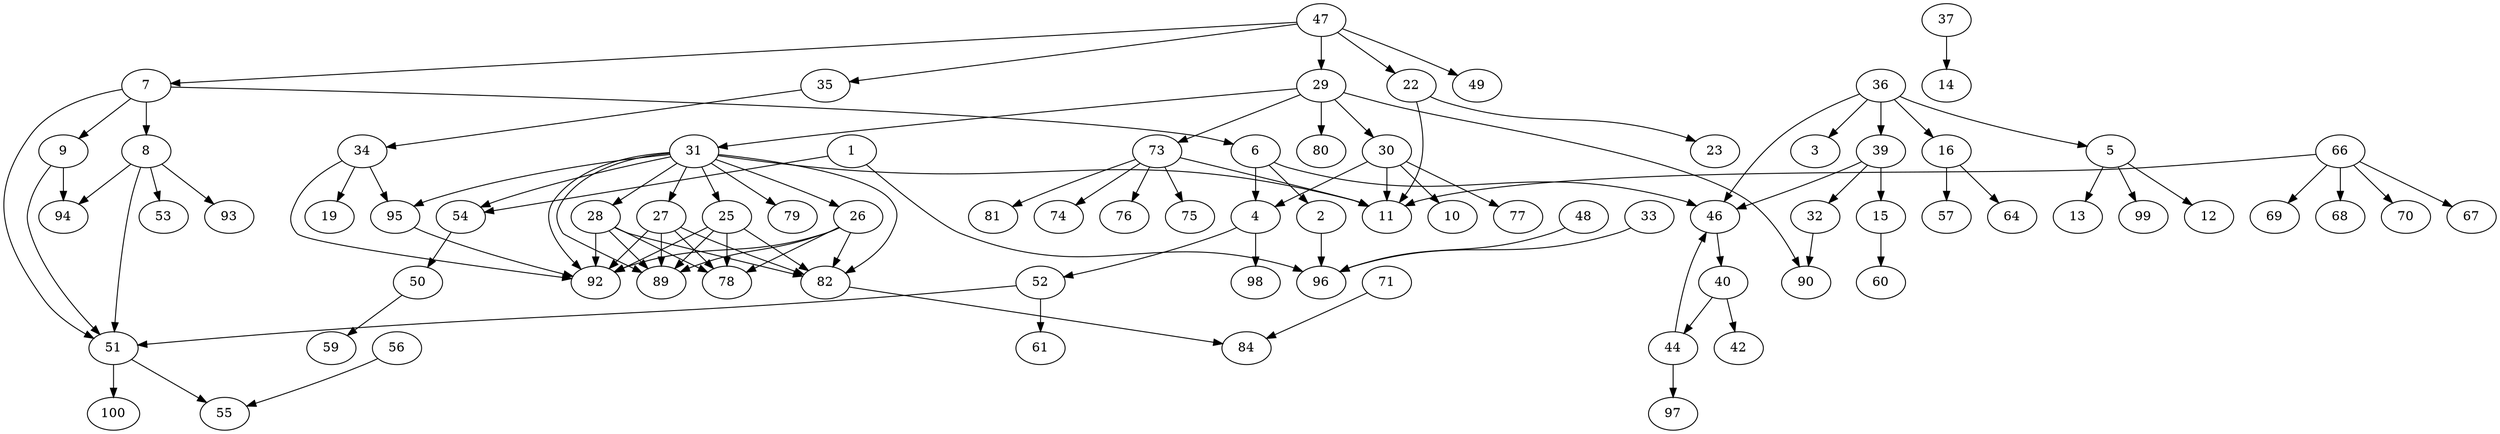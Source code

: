 // 0:E:\Postgraduate_study\FlappyBird\src\com\bird\app\GameApp.java(com.bird.app.GameApp.main)
// 1:E:\Postgraduate_study\FlappyBird\src\com\bird\main\Bird.java(com.bird.main.Bird.Bird)
// 2:E:\Postgraduate_study\FlappyBird\src\com\bird\main\Bird.java(com.bird.main.Bird.BirdDead)
// 3:E:\Postgraduate_study\FlappyBird\src\com\bird\main\Bird.java(com.bird.main.Bird.BirdDown)
// 4:E:\Postgraduate_study\FlappyBird\src\com\bird\main\Bird.java(com.bird.main.Bird.BirdFall)
// 5:E:\Postgraduate_study\FlappyBird\src\com\bird\main\Bird.java(com.bird.main.Bird.BirdUp)
// 6:E:\Postgraduate_study\FlappyBird\src\com\bird\main\Bird.java(com.bird.main.Bird.Fly)
// 7:E:\Postgraduate_study\FlappyBird\src\com\bird\main\Bird.java(com.bird.main.Bird.draw)
// 8:E:\Postgraduate_study\FlappyBird\src\com\bird\main\Bird.java(com.bird.main.Bird.drawGameover)
// 9:E:\Postgraduate_study\FlappyBird\src\com\bird\main\Bird.java(com.bird.main.Bird.drawTime)
// 10:E:\Postgraduate_study\FlappyBird\src\com\bird\main\Bird.java(com.bird.main.Bird.getBirdRect)
// 11:E:\Postgraduate_study\FlappyBird\src\com\bird\main\Bird.java(com.bird.main.Bird.isDead)
// 12:E:\Postgraduate_study\FlappyBird\src\com\bird\main\Bird.java(com.bird.main.Bird.keyIsReleased)
// 13:E:\Postgraduate_study\FlappyBird\src\com\bird\main\Bird.java(com.bird.main.Bird.keyPressed)
// 14:E:\Postgraduate_study\FlappyBird\src\com\bird\main\Bird.java(com.bird.main.Bird.keyReleased)
// 15:E:\Postgraduate_study\FlappyBird\src\com\bird\main\Bird.java(com.bird.main.Bird.reset)
// 16:E:\Postgraduate_study\FlappyBird\src\com\bird\main\Bird.java(com.bird.main.Bird.startTiming)
// 17:E:\Postgraduate_study\FlappyBird\src\com\bird\main\Cloud.java(com.bird.main.Cloud.Cloud)
// 18:E:\Postgraduate_study\FlappyBird\src\com\bird\main\Cloud.java(com.bird.main.Cloud.draw)
// 19:E:\Postgraduate_study\FlappyBird\src\com\bird\main\Cloud.java(com.bird.main.Cloud.isOutFrame)
// 20:E:\Postgraduate_study\FlappyBird\src\com\bird\main\Cloud.java(com.bird.main.Cloud.setDir)
// 21:E:\Postgraduate_study\FlappyBird\src\com\bird\main\GameBackground.java(com.bird.main.GameBackground.GameBackground)
// 22:E:\Postgraduate_study\FlappyBird\src\com\bird\main\GameBackground.java(com.bird.main.GameBackground.draw)
// 23:E:\Postgraduate_study\FlappyBird\src\com\bird\main\GameBackground.java(com.bird.main.GameBackground.moveLogic)
// 24:E:\Postgraduate_study\FlappyBird\src\com\bird\main\GameElementLayer.java(com.bird.main.GameElementLayer.GameElementLayer)
// 25:E:\Postgraduate_study\FlappyBird\src\com\bird\main\GameElementLayer.java(com.bird.main.GameElementLayer.addHoverPipe)
// 26:E:\Postgraduate_study\FlappyBird\src\com\bird\main\GameElementLayer.java(com.bird.main.GameElementLayer.addMovingHoverPipe)
// 27:E:\Postgraduate_study\FlappyBird\src\com\bird\main\GameElementLayer.java(com.bird.main.GameElementLayer.addMovingNormalPipe)
// 28:E:\Postgraduate_study\FlappyBird\src\com\bird\main\GameElementLayer.java(com.bird.main.GameElementLayer.addNormalPipe)
// 29:E:\Postgraduate_study\FlappyBird\src\com\bird\main\GameElementLayer.java(com.bird.main.GameElementLayer.draw)
// 30:E:\Postgraduate_study\FlappyBird\src\com\bird\main\GameElementLayer.java(com.bird.main.GameElementLayer.isCollideBird)
// 31:E:\Postgraduate_study\FlappyBird\src\com\bird\main\GameElementLayer.java(com.bird.main.GameElementLayer.pipeBornLogic)
// 32:E:\Postgraduate_study\FlappyBird\src\com\bird\main\GameElementLayer.java(com.bird.main.GameElementLayer.reset)
// 33:E:\Postgraduate_study\FlappyBird\src\com\bird\main\GameForeground.java(com.bird.main.GameForeground.GameForeground)
// 34:E:\Postgraduate_study\FlappyBird\src\com\bird\main\GameForeground.java(com.bird.main.GameForeground.cloudLogic)
// 35:E:\Postgraduate_study\FlappyBird\src\com\bird\main\GameForeground.java(com.bird.main.GameForeground.draw)
// 36:E:\Postgraduate_study\FlappyBird\src\com\bird\main\GameFrame.java(com.bird.main.GameFrame.BirdKeyListener.keyPressed)
// 37:E:\Postgraduate_study\FlappyBird\src\com\bird\main\GameFrame.java(com.bird.main.GameFrame.BirdKeyListener.keyReleased)
// 38:E:\Postgraduate_study\FlappyBird\src\com\bird\main\GameFrame.java(com.bird.main.GameFrame.BirdKeyListener.keyTyped)
// 39:E:\Postgraduate_study\FlappyBird\src\com\bird\main\GameFrame.java(com.bird.main.GameFrame.BirdKeyListener.resetGame)
// 40:E:\Postgraduate_study\FlappyBird\src\com\bird\main\GameFrame.java(com.bird.main.GameFrame.GameFrame)
// 41:E:\Postgraduate_study\FlappyBird\src\com\bird\main\GameFrame.java(com.bird.main.GameFrame.getGameState)
// 42:E:\Postgraduate_study\FlappyBird\src\com\bird\main\GameFrame.java(com.bird.main.GameFrame.initFrame)
// 43:E:\Postgraduate_study\FlappyBird\src\com\bird\main\GameFrame.java(com.bird.main.GameFrame.initFrame.windowClosing)
// 44:E:\Postgraduate_study\FlappyBird\src\com\bird\main\GameFrame.java(com.bird.main.GameFrame.initGame)
// 45:E:\Postgraduate_study\FlappyBird\src\com\bird\main\GameFrame.java(com.bird.main.GameFrame.run)
// 46:E:\Postgraduate_study\FlappyBird\src\com\bird\main\GameFrame.java(com.bird.main.GameFrame.setGameState)
// 47:E:\Postgraduate_study\FlappyBird\src\com\bird\main\GameFrame.java(com.bird.main.GameFrame.update)
// 48:E:\Postgraduate_study\FlappyBird\src\com\bird\main\GameReady.java(com.bird.main.GameReady.GameReady)
// 49:E:\Postgraduate_study\FlappyBird\src\com\bird\main\GameReady.java(com.bird.main.GameReady.draw)
// 50:E:\Postgraduate_study\FlappyBird\src\com\bird\main\GameTime.java(com.bird.main.GameTime.GameTime)
// 51:E:\Postgraduate_study\FlappyBird\src\com\bird\main\GameTime.java(com.bird.main.GameTime.TimeToScore)
// 52:E:\Postgraduate_study\FlappyBird\src\com\bird\main\GameTime.java(com.bird.main.GameTime.endTiming)
// 53:E:\Postgraduate_study\FlappyBird\src\com\bird\main\GameTime.java(com.bird.main.GameTime.getBestScore)
// 54:E:\Postgraduate_study\FlappyBird\src\com\bird\main\GameTime.java(com.bird.main.GameTime.getInstance)
// 55:E:\Postgraduate_study\FlappyBird\src\com\bird\main\GameTime.java(com.bird.main.GameTime.getTime)
// 56:E:\Postgraduate_study\FlappyBird\src\com\bird\main\GameTime.java(com.bird.main.GameTime.getTimeInSeconds)
// 57:E:\Postgraduate_study\FlappyBird\src\com\bird\main\GameTime.java(com.bird.main.GameTime.isReadyTiming)
// 58:E:\Postgraduate_study\FlappyBird\src\com\bird\main\GameTime.java(com.bird.main.GameTime.isTiming)
// 59:E:\Postgraduate_study\FlappyBird\src\com\bird\main\GameTime.java(com.bird.main.GameTime.loadBestTime)
// 60:E:\Postgraduate_study\FlappyBird\src\com\bird\main\GameTime.java(com.bird.main.GameTime.reset)
// 61:E:\Postgraduate_study\FlappyBird\src\com\bird\main\GameTime.java(com.bird.main.GameTime.saveBestTime)
// 62:E:\Postgraduate_study\FlappyBird\src\com\bird\main\GameTime.java(com.bird.main.GameTime.setOverTime)
// 63:E:\Postgraduate_study\FlappyBird\src\com\bird\main\GameTime.java(com.bird.main.GameTime.setStartTime)
// 64:E:\Postgraduate_study\FlappyBird\src\com\bird\main\GameTime.java(com.bird.main.GameTime.startTiming)
// 65:E:\Postgraduate_study\FlappyBird\src\com\bird\main\MovingPipe.java(com.bird.main.MovingPipe.MovingPipe)
// 66:E:\Postgraduate_study\FlappyBird\src\com\bird\main\MovingPipe.java(com.bird.main.MovingPipe.draw)
// 67:E:\Postgraduate_study\FlappyBird\src\com\bird\main\MovingPipe.java(com.bird.main.MovingPipe.drawBottomHard)
// 68:E:\Postgraduate_study\FlappyBird\src\com\bird\main\MovingPipe.java(com.bird.main.MovingPipe.drawHoverHard)
// 69:E:\Postgraduate_study\FlappyBird\src\com\bird\main\MovingPipe.java(com.bird.main.MovingPipe.drawTopHard)
// 70:E:\Postgraduate_study\FlappyBird\src\com\bird\main\MovingPipe.java(com.bird.main.MovingPipe.pipeLogic)
// 71:E:\Postgraduate_study\FlappyBird\src\com\bird\main\MovingPipe.java(com.bird.main.MovingPipe.setAttribute)
// 72:E:\Postgraduate_study\FlappyBird\src\com\bird\main\Pipe.java(com.bird.main.Pipe.Pipe)
// 73:E:\Postgraduate_study\FlappyBird\src\com\bird\main\Pipe.java(com.bird.main.Pipe.draw)
// 74:E:\Postgraduate_study\FlappyBird\src\com\bird\main\Pipe.java(com.bird.main.Pipe.drawBottomNormal)
// 75:E:\Postgraduate_study\FlappyBird\src\com\bird\main\Pipe.java(com.bird.main.Pipe.drawHoverNormal)
// 76:E:\Postgraduate_study\FlappyBird\src\com\bird\main\Pipe.java(com.bird.main.Pipe.drawTopNormal)
// 77:E:\Postgraduate_study\FlappyBird\src\com\bird\main\Pipe.java(com.bird.main.Pipe.getPipeRect)
// 78:E:\Postgraduate_study\FlappyBird\src\com\bird\main\Pipe.java(com.bird.main.Pipe.getX)
// 79:E:\Postgraduate_study\FlappyBird\src\com\bird\main\Pipe.java(com.bird.main.Pipe.isInFrame)
// 80:E:\Postgraduate_study\FlappyBird\src\com\bird\main\Pipe.java(com.bird.main.Pipe.isVisible)
// 81:E:\Postgraduate_study\FlappyBird\src\com\bird\main\Pipe.java(com.bird.main.Pipe.pipeLogic)
// 82:E:\Postgraduate_study\FlappyBird\src\com\bird\main\Pipe.java(com.bird.main.Pipe.setAttribute)
// 83:E:\Postgraduate_study\FlappyBird\src\com\bird\main\Pipe.java(com.bird.main.Pipe.setHeight)
// 84:E:\Postgraduate_study\FlappyBird\src\com\bird\main\Pipe.java(com.bird.main.Pipe.setRectangle)
// 85:E:\Postgraduate_study\FlappyBird\src\com\bird\main\Pipe.java(com.bird.main.Pipe.setType)
// 86:E:\Postgraduate_study\FlappyBird\src\com\bird\main\Pipe.java(com.bird.main.Pipe.setVisible)
// 87:E:\Postgraduate_study\FlappyBird\src\com\bird\main\Pipe.java(com.bird.main.Pipe.setX)
// 88:E:\Postgraduate_study\FlappyBird\src\com\bird\main\Pipe.java(com.bird.main.Pipe.setY)
// 89:E:\Postgraduate_study\FlappyBird\src\com\bird\main\PipePool.java(com.bird.main.PipePool.get)
// 90:E:\Postgraduate_study\FlappyBird\src\com\bird\main\PipePool.java(com.bird.main.PipePool.giveBack)
// 91:E:\Postgraduate_study\FlappyBird\src\com\bird\util\GameUtil.java(com.bird.util.GameUtil.GameUtil)
// 92:E:\Postgraduate_study\FlappyBird\src\com\bird\util\GameUtil.java(com.bird.util.GameUtil.getRandomNumber)
// 93:E:\Postgraduate_study\FlappyBird\src\com\bird\util\GameUtil.java(com.bird.util.GameUtil.getStringHeight)
// 94:E:\Postgraduate_study\FlappyBird\src\com\bird\util\GameUtil.java(com.bird.util.GameUtil.getStringWidth)
// 95:E:\Postgraduate_study\FlappyBird\src\com\bird\util\GameUtil.java(com.bird.util.GameUtil.isInProbability)
// 96:E:\Postgraduate_study\FlappyBird\src\com\bird\util\GameUtil.java(com.bird.util.GameUtil.loadBUfferedImage)
// 97:E:\Postgraduate_study\FlappyBird\src\com\bird\util\MusicUtil.java(com.bird.util.MusicUtil.load)
// 98:E:\Postgraduate_study\FlappyBird\src\com\bird\util\MusicUtil.java(com.bird.util.MusicUtil.playCrash)
// 99:E:\Postgraduate_study\FlappyBird\src\com\bird\util\MusicUtil.java(com.bird.util.MusicUtil.playFly)
// 100:E:\Postgraduate_study\FlappyBird\src\com\bird\util\MusicUtil.java(com.bird.util.MusicUtil.playScore)
digraph
{
	1 -> 54;
	7 -> 8;
	7 -> 9;
	16 -> 64;
	7 -> 6;
	31 -> 54;
	37 -> 14;
	8 -> 93;
	8 -> 94;
	46 -> 40;
	25 -> 92;
	71 -> 84;
	15 -> 60;
	50 -> 59;
	22 -> 11;
	5 -> 99;
	5 -> 12;
	5 -> 13;
	36 -> 3;
	39 -> 15;
	47 -> 49;
	36 -> 5;
	44 -> 46;
	66 -> 11;
	51 -> 100;
	25 -> 82;
	39 -> 46;
	25 -> 89;
	4 -> 52;
	34 -> 95;
	36 -> 16;
	30 -> 11;
	30 -> 10;
	66 -> 67;
	82 -> 84;
	29 -> 31;
	34 -> 92;
	29 -> 30;
	66 -> 69;
	66 -> 68;
	39 -> 32;
	31 -> 79;
	25 -> 78;
	28 -> 78;
	31 -> 82;
	66 -> 70;
	9 -> 94;
	27 -> 92;
	51 -> 55;
	16 -> 57;
	6 -> 4;
	35 -> 34;
	28 -> 82;
	47 -> 7;
	6 -> 2;
	29 -> 90;
	1 -> 96;
	7 -> 51;
	32 -> 90;
	31 -> 89;
	36 -> 46;
	54 -> 50;
	28 -> 89;
	27 -> 82;
	36 -> 39;
	73 -> 74;
	31 -> 92;
	30 -> 77;
	47 -> 22;
	31 -> 95;
	26 -> 78;
	8 -> 53;
	27 -> 89;
	8 -> 51;
	40 -> 42;
	40 -> 44;
	6 -> 46;
	28 -> 92;
	2 -> 96;
	31 -> 11;
	73 -> 76;
	34 -> 19;
	73 -> 75;
	33 -> 96;
	52 -> 51;
	44 -> 97;
	73 -> 81;
	27 -> 78;
	4 -> 98;
	22 -> 23;
	31 -> 25;
	31 -> 28;
	31 -> 26;
	31 -> 27;
	52 -> 61;
	48 -> 96;
	95 -> 92;
	29 -> 73;
	26 -> 92;
	56 -> 55;
	29 -> 80;
	47 -> 29;
	73 -> 11;
	9 -> 51;
	47 -> 35;
	30 -> 4;
	26 -> 89;
	26 -> 82;
}
